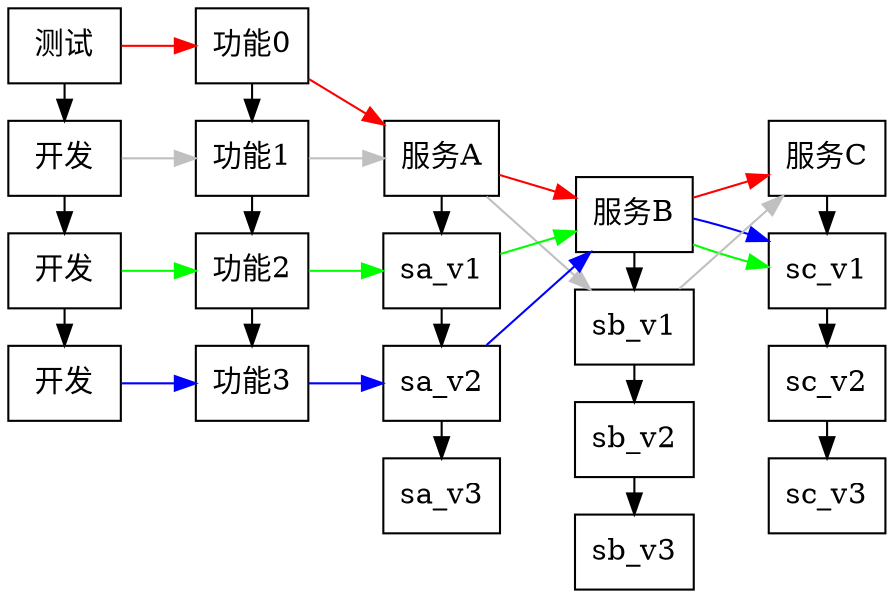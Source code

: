digraph Route {
    rankdir = "LR";
    node [shape = box];
    sa [label = "服务A"];
    sb [label = "服务B"];
    sc [label = "服务C"];

    qa [label = "测试"];
    dev [label = "开发"];
    dev2 [label = "开发"];
    dev3 [label = "开发"];

    f0 [label = "功能0"];
    f1 [label = "功能1"];
    f2 [label = "功能2"];
    f3 [label = "功能3"];

    {
    edge [color = red];
    qa -> f0 -> sa -> sb -> sc;
    }
    {
    edge [color = gray];
    dev -> f1 -> sa -> sb_v1 -> sc;
    }
    {
    edge [color = green];
    dev2 -> f2 -> sa_v1 -> sb -> sc_v1;
    }
    {
    edge [color = blue];
    dev3 -> f3 -> sa_v2 -> sb -> sc_v1;
    }

    subgraph roles {
    rank = "source"
    qa -> dev -> dev2 -> dev3
    }
    subgraph features {
    rank = "same";
    f0 -> f1 -> f2 -> f3;
    }
    {rank = "same"; sa -> sa_v1 -> sa_v2 -> sa_v3}
    {rank = "same"; sb -> sb_v1 -> sb_v2 -> sb_v3}
    {rank = "same"; sc -> sc_v1 -> sc_v2 -> sc_v3}
}
